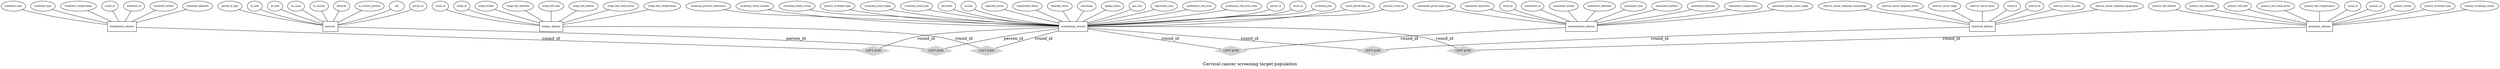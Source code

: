 graph ER {
	node [shape=box]
	person [fontsize="10pt"]
	node [shape=ellipse]
	person_person_id [label=person_id fontsize="8pt"]
	person_person_id -- person [len=1.5]
	person_person_id_type [label=person_id_type fontsize="8pt"]
	person_person_id_type -- person [len=1.5]
	person_bi_date [label=bi_date fontsize="8pt"]
	person_bi_date -- person [len=1.5]
	person_de_date [label=de_date fontsize="8pt"]
	person_de_date -- person [len=1.5]
	person_de_cause [label=de_cause fontsize="8pt"]
	person_de_cause -- person [len=1.5]
	person_bi_country [label=bi_country fontsize="8pt"]
	person_bi_country -- person [len=1.5]
	person_ethnicity [label=ethnicity fontsize="8pt"]
	person_ethnicity -- person [len=1.5]
	person_bi_country_parents [label=bi_country_parents fontsize="8pt"]
	person_bi_country_parents -- person [len=2.1]
	person_sex [label=sex fontsize="8pt"]
	person_sex -- person [len=1.5]
	node [shape=box]
	screening_round [fontsize="10pt"]
	node [shape=ellipse]
	screening_round_person_id [label=person_id fontsize="8pt"]
	screening_round_person_id -- screening_round [len=1.5]
	screening_round_round_id [label=round_id fontsize="8pt"]
	screening_round_round_id -- screening_round [len=1.5]
	screening_round_screening_year [label=screening_year fontsize="8pt"]
	screening_round_screening_year -- screening_round [len=1.5]
	screening_round_round_specification_id [label=round_specification_id fontsize="8pt"]
	screening_round_round_specification_id -- screening_round [len=2.1]
	screening_round_previous_round_id [label=previous_round_id fontsize="8pt"]
	screening_round_previous_round_id -- screening_round [len=2.1]
	screening_round_screening_previous_attendance [label=screening_previous_attendance fontsize="8pt"]
	screening_round_screening_previous_attendance -- screening_round [len=2.1]
	screening_round_screening_round_number [label=screening_round_number fontsize="8pt"]
	screening_round_screening_round_number -- screening_round [len=2.1]
	screening_round_screening_history_string [label=screening_history_string fontsize="8pt"]
	screening_round_screening_history_string -- screening_round [len=2.1]
	screening_round_primary_invitation_type [label=primary_invitation_type fontsize="8pt"]
	screening_round_primary_invitation_type -- screening_round [len=2.1]
	screening_round_screening_round_begin [label=screening_round_begin fontsize="8pt"]
	screening_round_screening_round_begin -- screening_round [len=2.1]
	screening_round_screening_round_end [label=screening_round_end fontsize="8pt"]
	screening_round_screening_round_end -- screening_round [len=2.1]
	screening_round_education [label=education fontsize="8pt"]
	screening_round_education -- screening_round [len=1.5]
	screening_round_income [label=income fontsize="8pt"]
	screening_round_income -- screening_round [len=1.5]
	screening_round_migration_status [label=migration_status fontsize="8pt"]
	screening_round_migration_status -- screening_round [len=2.1]
	screening_round_employment_status [label=employment_status fontsize="8pt"]
	screening_round_employment_status -- screening_round [len=2.1]
	screening_round_disability_status [label=disability_status fontsize="8pt"]
	screening_round_disability_status -- screening_round [len=2.1]
	screening_round_citizenship [label=citizenship fontsize="8pt"]
	screening_round_citizenship -- screening_round [len=1.5]
	screening_round_lgbtiqa_status [label=lgbtiqa_status fontsize="8pt"]
	screening_round_lgbtiqa_status -- screening_round [len=1.5]
	screening_round_geo_area [label=geo_area fontsize="8pt"]
	screening_round_geo_area -- screening_round [len=1.5]
	screening_round_deprivation_area [label=deprivation_area fontsize="8pt"]
	screening_round_deprivation_area -- screening_round [len=2.1]
	screening_round_preliminary_risk_score [label=preliminary_risk_score fontsize="8pt"]
	screening_round_preliminary_risk_score -- screening_round [len=2.1]
	screening_round_preliminary_risk_score_class [label=preliminary_risk_score_class fontsize="8pt"]
	screening_round_preliminary_risk_score_class -- screening_round [len=2.1]
	node [shape=box]
	primary_phase [fontsize="10pt"]
	node [shape=ellipse]
	primary_phase_round_id [label=round_id fontsize="8pt"]
	primary_phase_round_id -- primary_phase [len=1.5]
	primary_phase_primary_id [label=primary_id fontsize="8pt"]
	primary_phase_primary_id -- primary_phase [len=1.5]
	primary_phase_primary_invited [label=primary_invited fontsize="8pt"]
	primary_phase_primary_invited -- primary_phase [len=1.5]
	primary_phase_primary_invitation_date [label=primary_invitation_date fontsize="8pt"]
	primary_phase_primary_invitation_date -- primary_phase [len=2.1]
	primary_phase_primary_screening_reason [label=primary_screening_reason fontsize="8pt"]
	primary_phase_primary_screening_reason -- primary_phase [len=2.1]
	primary_phase_primary_test_method [label=primary_test_method fontsize="8pt"]
	primary_phase_primary_test_method -- primary_phase [len=2.1]
	primary_phase_primary_test_attended [label=primary_test_attended fontsize="8pt"]
	primary_phase_primary_test_attended -- primary_phase [len=2.1]
	primary_phase_primary_test_date [label=primary_test_date fontsize="8pt"]
	primary_phase_primary_test_date -- primary_phase [len=2.1]
	primary_phase_primary_test_result_factor [label=primary_test_result_factor fontsize="8pt"]
	primary_phase_primary_test_result_factor -- primary_phase [len=2.1]
	primary_phase_primary_test_complications [label=primary_test_complications fontsize="8pt"]
	primary_phase_primary_test_complications -- primary_phase [len=2.1]
	node [shape=box]
	triage_phase [fontsize="10pt"]
	node [shape=ellipse]
	triage_phase_round_id [label=round_id fontsize="8pt"]
	triage_phase_round_id -- triage_phase [len=1.5]
	triage_phase_triage_id [label=triage_id fontsize="8pt"]
	triage_phase_triage_id -- triage_phase [len=1.5]
	triage_phase_triage_invited [label=triage_invited fontsize="8pt"]
	triage_phase_triage_invited -- triage_phase [len=1.5]
	triage_phase_triage_test_attended [label=triage_test_attended fontsize="8pt"]
	triage_phase_triage_test_attended -- triage_phase [len=2.1]
	triage_phase_triage_test_date [label=triage_test_date fontsize="8pt"]
	triage_phase_triage_test_date -- triage_phase [len=2.1]
	triage_phase_triage_test_method [label=triage_test_method fontsize="8pt"]
	triage_phase_triage_test_method -- triage_phase [len=2.1]
	triage_phase_triage_test_result_factor [label=triage_test_result_factor fontsize="8pt"]
	triage_phase_triage_test_result_factor -- triage_phase [len=2.1]
	triage_phase_triage_test_complications [label=triage_test_complications fontsize="8pt"]
	triage_phase_triage_test_complications -- triage_phase [len=2.1]
	node [shape=box]
	assessment_phase [fontsize="10pt"]
	node [shape=ellipse]
	assessment_phase_round_id [label=round_id fontsize="8pt"]
	assessment_phase_round_id -- assessment_phase [len=1.5]
	assessment_phase_assessment_id [label=assessment_id fontsize="8pt"]
	assessment_phase_assessment_id -- assessment_phase [len=1.5]
	assessment_phase_assessment_invited [label=assessment_invited fontsize="8pt"]
	assessment_phase_assessment_invited -- assessment_phase [len=2.1]
	assessment_phase_assessment_attended [label=assessment_attended fontsize="8pt"]
	assessment_phase_assessment_attended -- assessment_phase [len=2.1]
	assessment_phase_assessment_date [label=assessment_date fontsize="8pt"]
	assessment_phase_assessment_date -- assessment_phase [len=1.5]
	assessment_phase_assessment_method [label=assessment_method fontsize="8pt"]
	assessment_phase_assessment_method -- assessment_phase [len=2.1]
	assessment_phase_assessment_diagnosis [label=assessment_diagnosis fontsize="8pt"]
	assessment_phase_assessment_diagnosis -- assessment_phase [len=2.1]
	assessment_phase_assessment_complications [label=assessment_complications fontsize="8pt"]
	assessment_phase_assessment_complications -- assessment_phase [len=2.1]
	assessment_phase_assessment_phase_cancer_stage [label=assessment_phase_cancer_stage fontsize="8pt"]
	assessment_phase_assessment_phase_cancer_stage -- assessment_phase [len=2.1]
	assessment_phase_assessment_phase_stage_type [label=assessment_phase_stage_type fontsize="8pt"]
	assessment_phase_assessment_phase_stage_type -- assessment_phase [len=2.1]
	assessment_phase_assessment_operations [label=assessment_operations fontsize="8pt"]
	assessment_phase_assessment_operations -- assessment_phase [len=2.1]
	node [shape=box]
	treatment_phase [fontsize="10pt"]
	node [shape=ellipse]
	treatment_phase_round_id [label=round_id fontsize="8pt"]
	treatment_phase_round_id -- treatment_phase [len=1.5]
	treatment_phase_treatment_id [label=treatment_id fontsize="8pt"]
	treatment_phase_treatment_id -- treatment_phase [len=1.5]
	treatment_phase_treatment_invited [label=treatment_invited fontsize="8pt"]
	treatment_phase_treatment_invited -- treatment_phase [len=2.1]
	treatment_phase_treatment_attended [label=treatment_attended fontsize="8pt"]
	treatment_phase_treatment_attended -- treatment_phase [len=2.1]
	treatment_phase_treatment_date [label=treatment_date fontsize="8pt"]
	treatment_phase_treatment_date -- treatment_phase [len=1.5]
	treatment_phase_treatment_type [label=treatment_type fontsize="8pt"]
	treatment_phase_treatment_type -- treatment_phase [len=1.5]
	treatment_phase_treatment_complications [label=treatment_complications fontsize="8pt"]
	treatment_phase_treatment_complications -- treatment_phase [len=2.1]
	node [shape=box]
	interval_phase [fontsize="10pt"]
	node [shape=ellipse]
	interval_phase_round_id [label=round_id fontsize="8pt"]
	interval_phase_round_id -- interval_phase [len=1.5]
	interval_phase_interval_id [label=interval_id fontsize="8pt"]
	interval_phase_interval_id -- interval_phase [len=1.5]
	interval_phase_interval_cancer_dg_date [label=interval_cancer_dg_date fontsize="8pt"]
	interval_phase_interval_cancer_dg_date -- interval_phase [len=2.1]
	interval_phase_interval_cancer_diagnosis_topography [label=interval_cancer_diagnosis_topography fontsize="8pt"]
	interval_phase_interval_cancer_diagnosis_topography -- interval_phase [len=2.1]
	interval_phase_interval_cancer_diagnosis_morphology [label=interval_cancer_diagnosis_morphology fontsize="8pt"]
	interval_phase_interval_cancer_diagnosis_morphology -- interval_phase [len=2.1]
	interval_phase_interval_cancer_diagnosis_factor [label=interval_cancer_diagnosis_factor fontsize="8pt"]
	interval_phase_interval_cancer_diagnosis_factor -- interval_phase [len=2.1]
	interval_phase_interval_cancer_stage [label=interval_cancer_stage fontsize="8pt"]
	interval_phase_interval_cancer_stage -- interval_phase [len=2.1]
	interval_phase_interval_cancer_exists [label=interval_cancer_exists fontsize="8pt"]
	interval_phase_interval_cancer_exists -- interval_phase [len=2.1]
	node [shape=box]
	node [color=lightgrey shape=diamond style=filled]
	"person-screening_round" [label="LEFT JOIN" fontsize=10]
	person -- "person-screening_round" [label=person_id len=2.5]
	screening_round -- "person-screening_round" [label=person_id len=2.5]
	"screening_round-primary_phase" [label="LEFT JOIN" fontsize=10]
	screening_round -- "screening_round-primary_phase" [label=round_id len=2.5]
	primary_phase -- "screening_round-primary_phase" [label=round_id len=2.5]
	"screening_round-triage_phase" [label="LEFT JOIN" fontsize=10]
	screening_round -- "screening_round-triage_phase" [label=round_id len=2.5]
	triage_phase -- "screening_round-triage_phase" [label=round_id len=2.5]
	"screening_round-assessment_phase" [label="LEFT JOIN" fontsize=10]
	screening_round -- "screening_round-assessment_phase" [label=round_id len=2.5]
	assessment_phase -- "screening_round-assessment_phase" [label=round_id len=2.5]
	"screening_round-treatment_phase" [label="LEFT JOIN" fontsize=10]
	screening_round -- "screening_round-treatment_phase" [label=round_id len=2.5]
	treatment_phase -- "screening_round-treatment_phase" [label=round_id len=2.5]
	"screening_round-interval_phase" [label="LEFT JOIN" fontsize=10]
	screening_round -- "screening_round-interval_phase" [label=round_id len=2.5]
	interval_phase -- "screening_round-interval_phase" [label=round_id len=2.5]
	label="\nCervical cancer screening target population"
	fontsize=15
}

